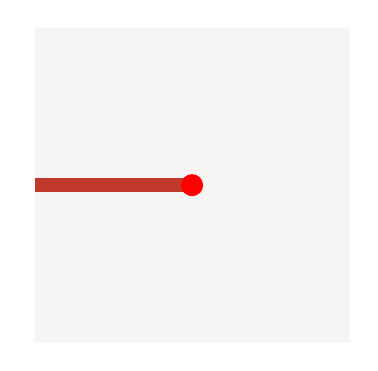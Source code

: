 \begin{tikzpicture}
\definecolor{generator-0-0-0-pos}{RGB}{246, 245, 244}
\definecolor{generator-3-5-0-pos}{RGB}{255, 0, 0}
\definecolor{generator-1-4-0-pos}{RGB}{192, 57, 43}
\begin{scope}
% Background surfaces
\fill[generator-0-0-0-pos] (0,-0) -- (0,-4) -- (4,-4) -- (4,-0) -- (0,-0);
% Wire layers
\draw[color=generator-1-4-0-pos, line width=5pt](0,-2) -- (2,-2);
\end{scope}
\fill[generator-3-5-0-pos] (2,-2) circle (0.14) node[anchor=south]{};
\end{tikzpicture}
